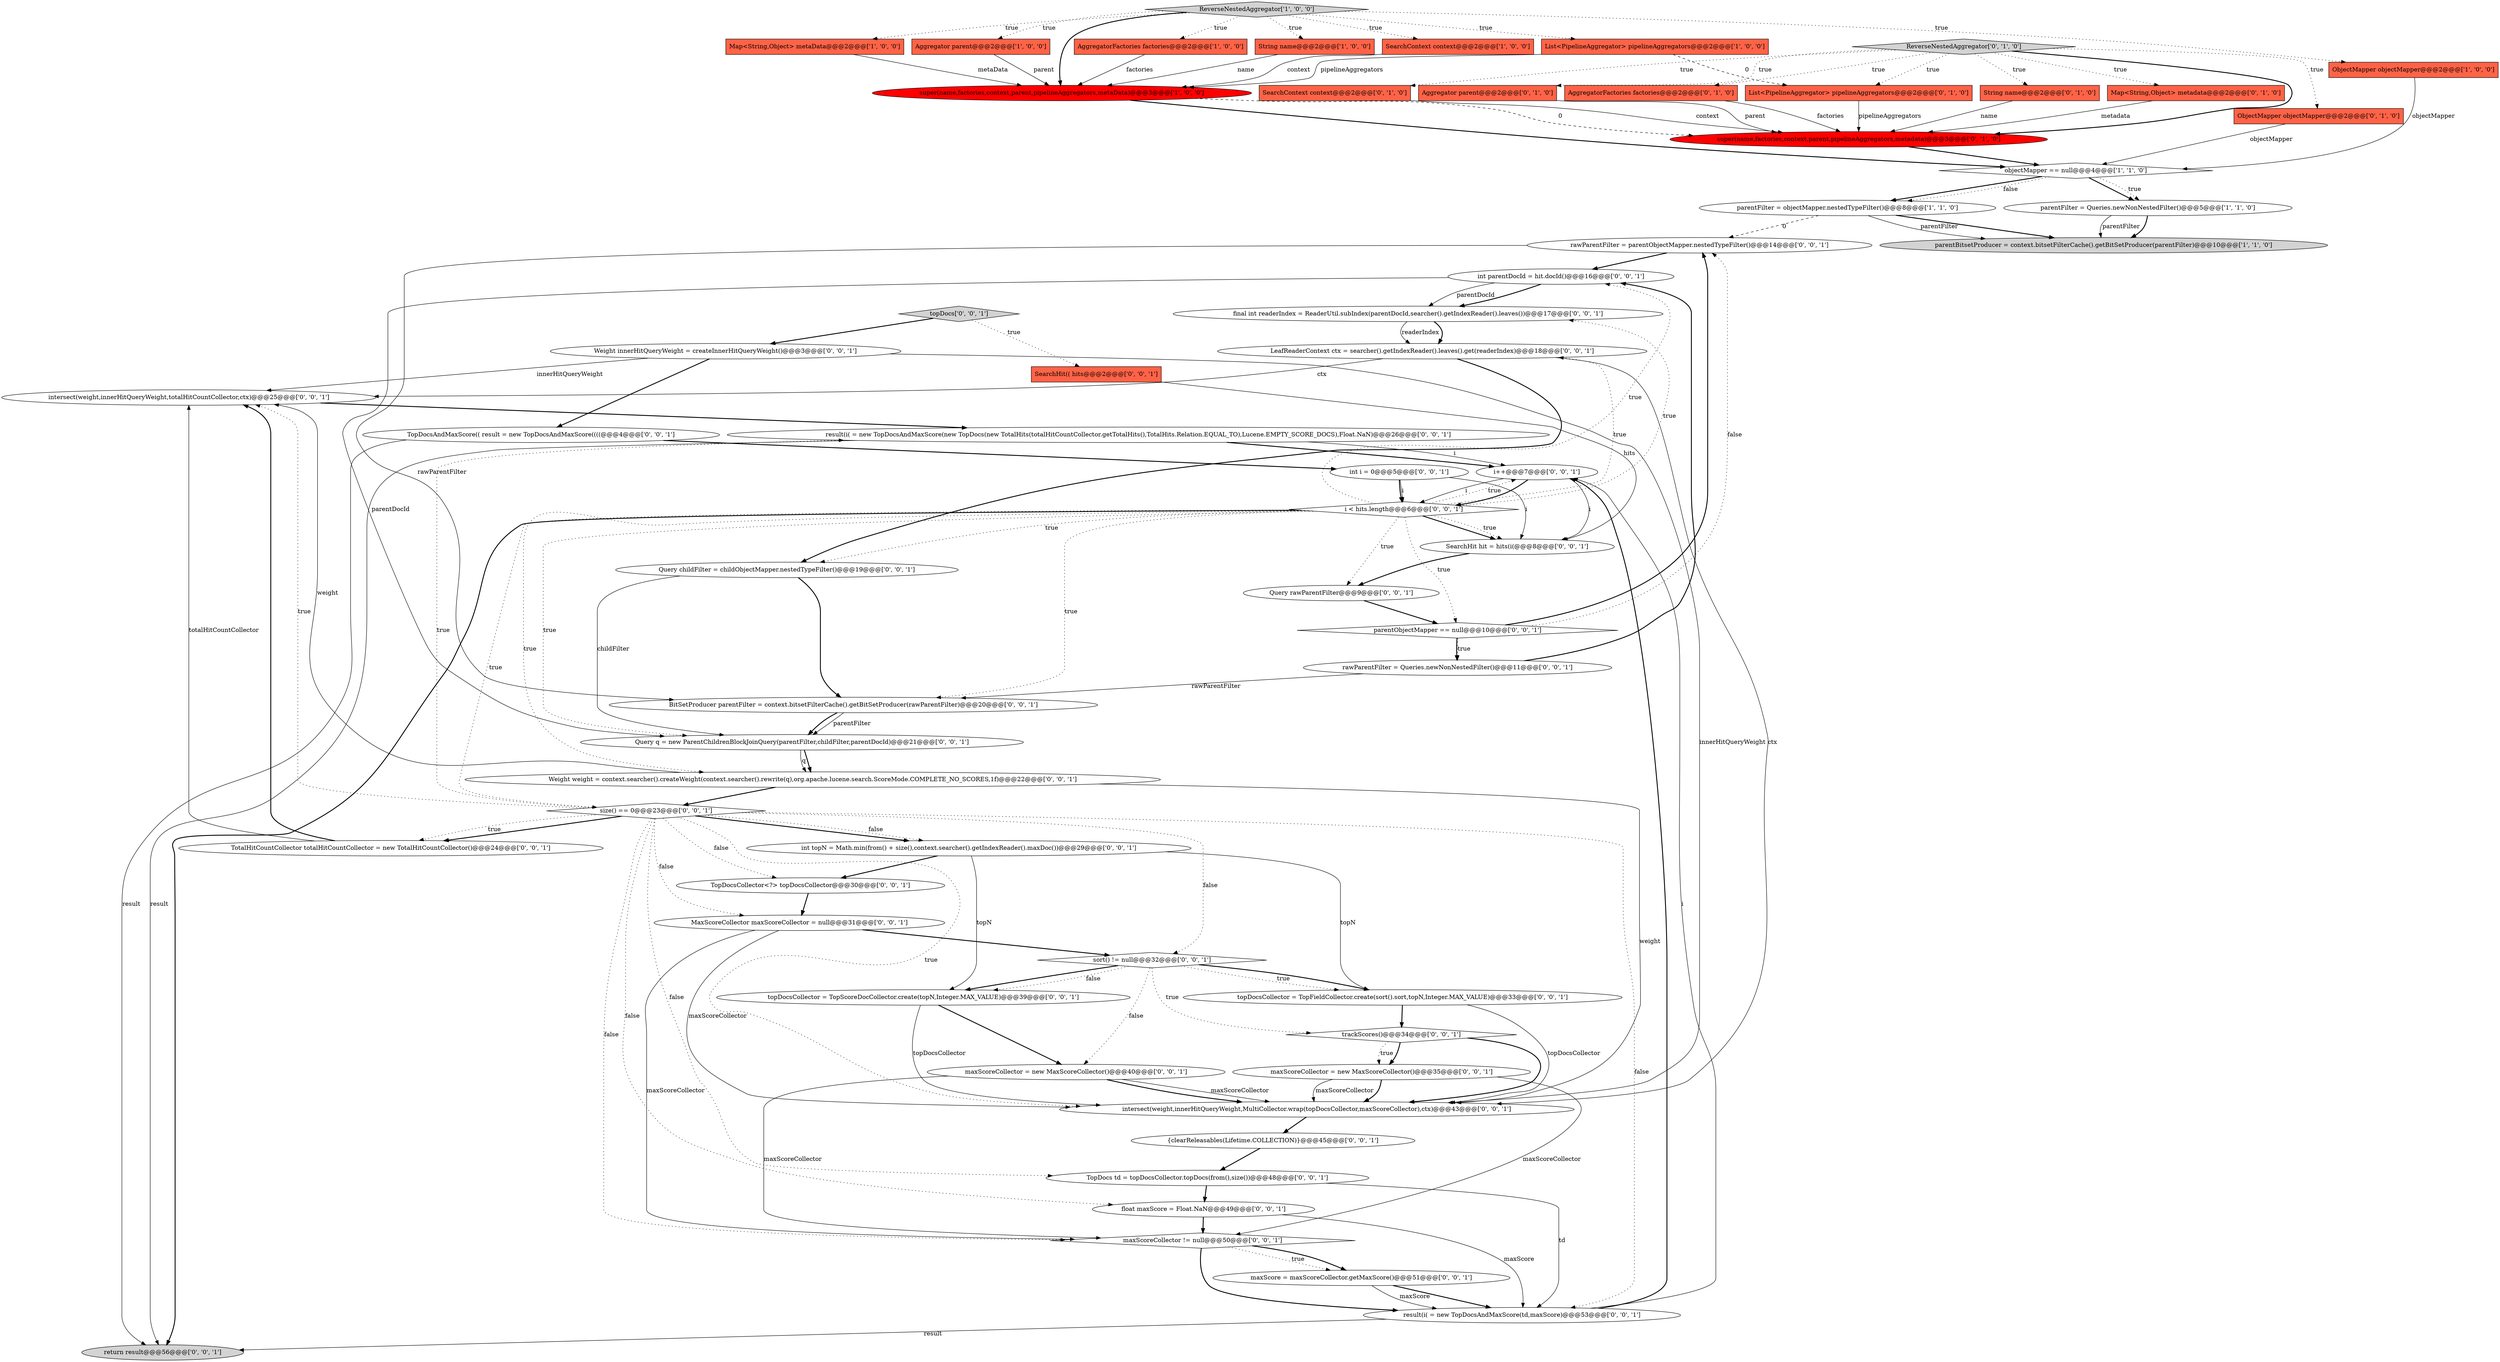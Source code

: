 digraph {
13 [style = filled, label = "Map<String,Object> metadata@@@2@@@['0', '1', '0']", fillcolor = tomato, shape = box image = "AAA0AAABBB2BBB"];
35 [style = filled, label = "return result@@@56@@@['0', '0', '1']", fillcolor = lightgray, shape = ellipse image = "AAA0AAABBB3BBB"];
44 [style = filled, label = "final int readerIndex = ReaderUtil.subIndex(parentDocId,searcher().getIndexReader().leaves())@@@17@@@['0', '0', '1']", fillcolor = white, shape = ellipse image = "AAA0AAABBB3BBB"];
21 [style = filled, label = "List<PipelineAggregator> pipelineAggregators@@@2@@@['0', '1', '0']", fillcolor = tomato, shape = box image = "AAA1AAABBB2BBB"];
31 [style = filled, label = "Query q = new ParentChildrenBlockJoinQuery(parentFilter,childFilter,parentDocId)@@@21@@@['0', '0', '1']", fillcolor = white, shape = ellipse image = "AAA0AAABBB3BBB"];
52 [style = filled, label = "intersect(weight,innerHitQueryWeight,totalHitCountCollector,ctx)@@@25@@@['0', '0', '1']", fillcolor = white, shape = ellipse image = "AAA0AAABBB3BBB"];
25 [style = filled, label = "int topN = Math.min(from() + size(),context.searcher().getIndexReader().maxDoc())@@@29@@@['0', '0', '1']", fillcolor = white, shape = ellipse image = "AAA0AAABBB3BBB"];
38 [style = filled, label = "trackScores()@@@34@@@['0', '0', '1']", fillcolor = white, shape = diamond image = "AAA0AAABBB3BBB"];
18 [style = filled, label = "ReverseNestedAggregator['0', '1', '0']", fillcolor = lightgray, shape = diamond image = "AAA0AAABBB2BBB"];
46 [style = filled, label = "result(i( = new TopDocsAndMaxScore(new TopDocs(new TotalHits(totalHitCountCollector.getTotalHits(),TotalHits.Relation.EQUAL_TO),Lucene.EMPTY_SCORE_DOCS),Float.NaN)@@@26@@@['0', '0', '1']", fillcolor = white, shape = ellipse image = "AAA0AAABBB3BBB"];
50 [style = filled, label = "{clearReleasables(Lifetime.COLLECTION)}@@@45@@@['0', '0', '1']", fillcolor = white, shape = ellipse image = "AAA0AAABBB3BBB"];
26 [style = filled, label = "MaxScoreCollector maxScoreCollector = null@@@31@@@['0', '0', '1']", fillcolor = white, shape = ellipse image = "AAA0AAABBB3BBB"];
7 [style = filled, label = "super(name,factories,context,parent,pipelineAggregators,metaData)@@@3@@@['1', '0', '0']", fillcolor = red, shape = ellipse image = "AAA1AAABBB1BBB"];
47 [style = filled, label = "maxScoreCollector = new MaxScoreCollector()@@@35@@@['0', '0', '1']", fillcolor = white, shape = ellipse image = "AAA0AAABBB3BBB"];
45 [style = filled, label = "TopDocsAndMaxScore(( result = new TopDocsAndMaxScore((((@@@4@@@['0', '0', '1']", fillcolor = white, shape = ellipse image = "AAA0AAABBB3BBB"];
48 [style = filled, label = "Weight innerHitQueryWeight = createInnerHitQueryWeight()@@@3@@@['0', '0', '1']", fillcolor = white, shape = ellipse image = "AAA0AAABBB3BBB"];
6 [style = filled, label = "ReverseNestedAggregator['1', '0', '0']", fillcolor = lightgray, shape = diamond image = "AAA0AAABBB1BBB"];
32 [style = filled, label = "SearchHit hit = hits(i(@@@8@@@['0', '0', '1']", fillcolor = white, shape = ellipse image = "AAA0AAABBB3BBB"];
42 [style = filled, label = "maxScoreCollector != null@@@50@@@['0', '0', '1']", fillcolor = white, shape = diamond image = "AAA0AAABBB3BBB"];
19 [style = filled, label = "SearchContext context@@@2@@@['0', '1', '0']", fillcolor = tomato, shape = box image = "AAA0AAABBB2BBB"];
23 [style = filled, label = "maxScoreCollector = new MaxScoreCollector()@@@40@@@['0', '0', '1']", fillcolor = white, shape = ellipse image = "AAA0AAABBB3BBB"];
4 [style = filled, label = "parentFilter = objectMapper.nestedTypeFilter()@@@8@@@['1', '1', '0']", fillcolor = white, shape = ellipse image = "AAA0AAABBB1BBB"];
34 [style = filled, label = "LeafReaderContext ctx = searcher().getIndexReader().leaves().get(readerIndex)@@@18@@@['0', '0', '1']", fillcolor = white, shape = ellipse image = "AAA0AAABBB3BBB"];
56 [style = filled, label = "TopDocs td = topDocsCollector.topDocs(from(),size())@@@48@@@['0', '0', '1']", fillcolor = white, shape = ellipse image = "AAA0AAABBB3BBB"];
17 [style = filled, label = "super(name,factories,context,parent,pipelineAggregators,metadata)@@@3@@@['0', '1', '0']", fillcolor = red, shape = ellipse image = "AAA1AAABBB2BBB"];
55 [style = filled, label = "topDocsCollector = TopScoreDocCollector.create(topN,Integer.MAX_VALUE)@@@39@@@['0', '0', '1']", fillcolor = white, shape = ellipse image = "AAA0AAABBB3BBB"];
20 [style = filled, label = "Aggregator parent@@@2@@@['0', '1', '0']", fillcolor = tomato, shape = box image = "AAA0AAABBB2BBB"];
41 [style = filled, label = "Query rawParentFilter@@@9@@@['0', '0', '1']", fillcolor = white, shape = ellipse image = "AAA0AAABBB3BBB"];
39 [style = filled, label = "intersect(weight,innerHitQueryWeight,MultiCollector.wrap(topDocsCollector,maxScoreCollector),ctx)@@@43@@@['0', '0', '1']", fillcolor = white, shape = ellipse image = "AAA0AAABBB3BBB"];
22 [style = filled, label = "size() == 0@@@23@@@['0', '0', '1']", fillcolor = white, shape = diamond image = "AAA0AAABBB3BBB"];
9 [style = filled, label = "String name@@@2@@@['1', '0', '0']", fillcolor = tomato, shape = box image = "AAA0AAABBB1BBB"];
8 [style = filled, label = "parentBitsetProducer = context.bitsetFilterCache().getBitSetProducer(parentFilter)@@@10@@@['1', '1', '0']", fillcolor = lightgray, shape = ellipse image = "AAA0AAABBB1BBB"];
16 [style = filled, label = "AggregatorFactories factories@@@2@@@['0', '1', '0']", fillcolor = tomato, shape = box image = "AAA0AAABBB2BBB"];
61 [style = filled, label = "topDocs['0', '0', '1']", fillcolor = lightgray, shape = diamond image = "AAA0AAABBB3BBB"];
15 [style = filled, label = "ObjectMapper objectMapper@@@2@@@['0', '1', '0']", fillcolor = tomato, shape = box image = "AAA0AAABBB2BBB"];
28 [style = filled, label = "SearchHit(( hits@@@2@@@['0', '0', '1']", fillcolor = tomato, shape = box image = "AAA0AAABBB3BBB"];
24 [style = filled, label = "int parentDocId = hit.docId()@@@16@@@['0', '0', '1']", fillcolor = white, shape = ellipse image = "AAA0AAABBB3BBB"];
27 [style = filled, label = "result(i( = new TopDocsAndMaxScore(td,maxScore)@@@53@@@['0', '0', '1']", fillcolor = white, shape = ellipse image = "AAA0AAABBB3BBB"];
5 [style = filled, label = "SearchContext context@@@2@@@['1', '0', '0']", fillcolor = tomato, shape = box image = "AAA0AAABBB1BBB"];
60 [style = filled, label = "topDocsCollector = TopFieldCollector.create(sort().sort,topN,Integer.MAX_VALUE)@@@33@@@['0', '0', '1']", fillcolor = white, shape = ellipse image = "AAA0AAABBB3BBB"];
37 [style = filled, label = "float maxScore = Float.NaN@@@49@@@['0', '0', '1']", fillcolor = white, shape = ellipse image = "AAA0AAABBB3BBB"];
10 [style = filled, label = "objectMapper == null@@@4@@@['1', '1', '0']", fillcolor = white, shape = diamond image = "AAA0AAABBB1BBB"];
2 [style = filled, label = "ObjectMapper objectMapper@@@2@@@['1', '0', '0']", fillcolor = tomato, shape = box image = "AAA0AAABBB1BBB"];
59 [style = filled, label = "TotalHitCountCollector totalHitCountCollector = new TotalHitCountCollector()@@@24@@@['0', '0', '1']", fillcolor = white, shape = ellipse image = "AAA0AAABBB3BBB"];
0 [style = filled, label = "Map<String,Object> metaData@@@2@@@['1', '0', '0']", fillcolor = tomato, shape = box image = "AAA0AAABBB1BBB"];
29 [style = filled, label = "i++@@@7@@@['0', '0', '1']", fillcolor = white, shape = ellipse image = "AAA0AAABBB3BBB"];
54 [style = filled, label = "maxScore = maxScoreCollector.getMaxScore()@@@51@@@['0', '0', '1']", fillcolor = white, shape = ellipse image = "AAA0AAABBB3BBB"];
30 [style = filled, label = "sort() != null@@@32@@@['0', '0', '1']", fillcolor = white, shape = diamond image = "AAA0AAABBB3BBB"];
33 [style = filled, label = "parentObjectMapper == null@@@10@@@['0', '0', '1']", fillcolor = white, shape = diamond image = "AAA0AAABBB3BBB"];
53 [style = filled, label = "Weight weight = context.searcher().createWeight(context.searcher().rewrite(q),org.apache.lucene.search.ScoreMode.COMPLETE_NO_SCORES,1f)@@@22@@@['0', '0', '1']", fillcolor = white, shape = ellipse image = "AAA0AAABBB3BBB"];
11 [style = filled, label = "parentFilter = Queries.newNonNestedFilter()@@@5@@@['1', '1', '0']", fillcolor = white, shape = ellipse image = "AAA0AAABBB1BBB"];
3 [style = filled, label = "Aggregator parent@@@2@@@['1', '0', '0']", fillcolor = tomato, shape = box image = "AAA0AAABBB1BBB"];
12 [style = filled, label = "List<PipelineAggregator> pipelineAggregators@@@2@@@['1', '0', '0']", fillcolor = tomato, shape = box image = "AAA1AAABBB1BBB"];
14 [style = filled, label = "String name@@@2@@@['0', '1', '0']", fillcolor = tomato, shape = box image = "AAA0AAABBB2BBB"];
58 [style = filled, label = "rawParentFilter = Queries.newNonNestedFilter()@@@11@@@['0', '0', '1']", fillcolor = white, shape = ellipse image = "AAA0AAABBB3BBB"];
49 [style = filled, label = "Query childFilter = childObjectMapper.nestedTypeFilter()@@@19@@@['0', '0', '1']", fillcolor = white, shape = ellipse image = "AAA0AAABBB3BBB"];
57 [style = filled, label = "i < hits.length@@@6@@@['0', '0', '1']", fillcolor = white, shape = diamond image = "AAA0AAABBB3BBB"];
43 [style = filled, label = "int i = 0@@@5@@@['0', '0', '1']", fillcolor = white, shape = ellipse image = "AAA0AAABBB3BBB"];
51 [style = filled, label = "rawParentFilter = parentObjectMapper.nestedTypeFilter()@@@14@@@['0', '0', '1']", fillcolor = white, shape = ellipse image = "AAA0AAABBB3BBB"];
1 [style = filled, label = "AggregatorFactories factories@@@2@@@['1', '0', '0']", fillcolor = tomato, shape = box image = "AAA0AAABBB1BBB"];
36 [style = filled, label = "BitSetProducer parentFilter = context.bitsetFilterCache().getBitSetProducer(rawParentFilter)@@@20@@@['0', '0', '1']", fillcolor = white, shape = ellipse image = "AAA0AAABBB3BBB"];
40 [style = filled, label = "TopDocsCollector<?> topDocsCollector@@@30@@@['0', '0', '1']", fillcolor = white, shape = ellipse image = "AAA0AAABBB3BBB"];
4->51 [style = dashed, label="0"];
54->27 [style = bold, label=""];
48->39 [style = solid, label="innerHitQueryWeight"];
26->42 [style = solid, label="maxScoreCollector"];
51->24 [style = bold, label=""];
22->40 [style = dotted, label="false"];
6->1 [style = dotted, label="true"];
18->15 [style = dotted, label="true"];
50->56 [style = bold, label=""];
22->26 [style = dotted, label="false"];
24->44 [style = solid, label="parentDocId"];
18->20 [style = dotted, label="true"];
42->54 [style = dotted, label="true"];
38->39 [style = bold, label=""];
12->21 [style = dashed, label="0"];
25->60 [style = solid, label="topN"];
57->22 [style = dotted, label="true"];
22->59 [style = bold, label=""];
22->59 [style = dotted, label="true"];
57->24 [style = dotted, label="true"];
55->23 [style = bold, label=""];
45->43 [style = bold, label=""];
57->44 [style = dotted, label="true"];
27->35 [style = solid, label="result"];
16->17 [style = solid, label="factories"];
40->26 [style = bold, label=""];
4->8 [style = bold, label=""];
45->35 [style = solid, label="result"];
57->41 [style = dotted, label="true"];
6->0 [style = dotted, label="true"];
6->3 [style = dotted, label="true"];
1->7 [style = solid, label="factories"];
49->36 [style = bold, label=""];
25->40 [style = bold, label=""];
39->50 [style = bold, label=""];
59->52 [style = solid, label="totalHitCountCollector"];
28->32 [style = solid, label="hits"];
10->11 [style = bold, label=""];
18->13 [style = dotted, label="true"];
58->36 [style = solid, label="rawParentFilter"];
22->25 [style = bold, label=""];
36->31 [style = solid, label="parentFilter"];
22->46 [style = dotted, label="true"];
46->29 [style = solid, label="i"];
57->29 [style = dotted, label="true"];
18->16 [style = dotted, label="true"];
57->36 [style = dotted, label="true"];
7->17 [style = dashed, label="0"];
55->39 [style = solid, label="topDocsCollector"];
36->31 [style = bold, label=""];
57->33 [style = dotted, label="true"];
24->44 [style = bold, label=""];
22->27 [style = dotted, label="false"];
15->10 [style = solid, label="objectMapper"];
53->39 [style = solid, label="weight"];
5->7 [style = solid, label="context"];
47->39 [style = bold, label=""];
23->39 [style = solid, label="maxScoreCollector"];
25->55 [style = solid, label="topN"];
54->27 [style = solid, label="maxScore"];
61->48 [style = bold, label=""];
57->32 [style = bold, label=""];
30->23 [style = dotted, label="false"];
22->56 [style = dotted, label="false"];
31->53 [style = bold, label=""];
44->34 [style = bold, label=""];
38->47 [style = bold, label=""];
11->8 [style = bold, label=""];
57->49 [style = dotted, label="true"];
6->12 [style = dotted, label="true"];
27->29 [style = bold, label=""];
6->7 [style = bold, label=""];
34->52 [style = solid, label="ctx"];
29->57 [style = bold, label=""];
2->10 [style = solid, label="objectMapper"];
57->35 [style = bold, label=""];
33->58 [style = bold, label=""];
30->60 [style = dotted, label="true"];
27->29 [style = solid, label="i"];
34->39 [style = solid, label="ctx"];
17->10 [style = bold, label=""];
24->31 [style = solid, label="parentDocId"];
22->30 [style = dotted, label="false"];
43->32 [style = solid, label="i"];
52->46 [style = bold, label=""];
56->27 [style = solid, label="td"];
34->49 [style = bold, label=""];
20->17 [style = solid, label="parent"];
53->52 [style = solid, label="weight"];
58->24 [style = bold, label=""];
18->19 [style = dotted, label="true"];
18->21 [style = dotted, label="true"];
26->39 [style = solid, label="maxScoreCollector"];
47->39 [style = solid, label="maxScoreCollector"];
56->37 [style = bold, label=""];
21->17 [style = solid, label="pipelineAggregators"];
48->52 [style = solid, label="innerHitQueryWeight"];
14->17 [style = solid, label="name"];
60->38 [style = bold, label=""];
46->35 [style = solid, label="result"];
46->29 [style = bold, label=""];
3->7 [style = solid, label="parent"];
60->39 [style = solid, label="topDocsCollector"];
61->28 [style = dotted, label="true"];
57->53 [style = dotted, label="true"];
22->37 [style = dotted, label="false"];
6->2 [style = dotted, label="true"];
6->9 [style = dotted, label="true"];
10->11 [style = dotted, label="true"];
30->55 [style = dotted, label="false"];
23->39 [style = bold, label=""];
42->27 [style = bold, label=""];
31->53 [style = solid, label="q"];
9->7 [style = solid, label="name"];
32->41 [style = bold, label=""];
30->38 [style = dotted, label="true"];
41->33 [style = bold, label=""];
57->34 [style = dotted, label="true"];
37->27 [style = solid, label="maxScore"];
22->42 [style = dotted, label="false"];
4->8 [style = solid, label="parentFilter"];
0->7 [style = solid, label="metaData"];
12->7 [style = solid, label="pipelineAggregators"];
37->42 [style = bold, label=""];
57->32 [style = dotted, label="true"];
57->31 [style = dotted, label="true"];
49->31 [style = solid, label="childFilter"];
44->34 [style = solid, label="readerIndex"];
43->57 [style = solid, label="i"];
43->57 [style = bold, label=""];
47->42 [style = solid, label="maxScoreCollector"];
29->32 [style = solid, label="i"];
13->17 [style = solid, label="metadata"];
7->10 [style = bold, label=""];
29->57 [style = solid, label="i"];
22->39 [style = dotted, label="true"];
59->52 [style = bold, label=""];
18->17 [style = bold, label=""];
33->58 [style = dotted, label="true"];
19->17 [style = solid, label="context"];
53->22 [style = bold, label=""];
18->14 [style = dotted, label="true"];
26->30 [style = bold, label=""];
30->55 [style = bold, label=""];
11->8 [style = solid, label="parentFilter"];
22->52 [style = dotted, label="true"];
48->45 [style = bold, label=""];
33->51 [style = bold, label=""];
38->47 [style = dotted, label="true"];
10->4 [style = bold, label=""];
10->4 [style = dotted, label="false"];
33->51 [style = dotted, label="false"];
22->25 [style = dotted, label="false"];
42->54 [style = bold, label=""];
23->42 [style = solid, label="maxScoreCollector"];
51->36 [style = solid, label="rawParentFilter"];
6->5 [style = dotted, label="true"];
30->60 [style = bold, label=""];
}
